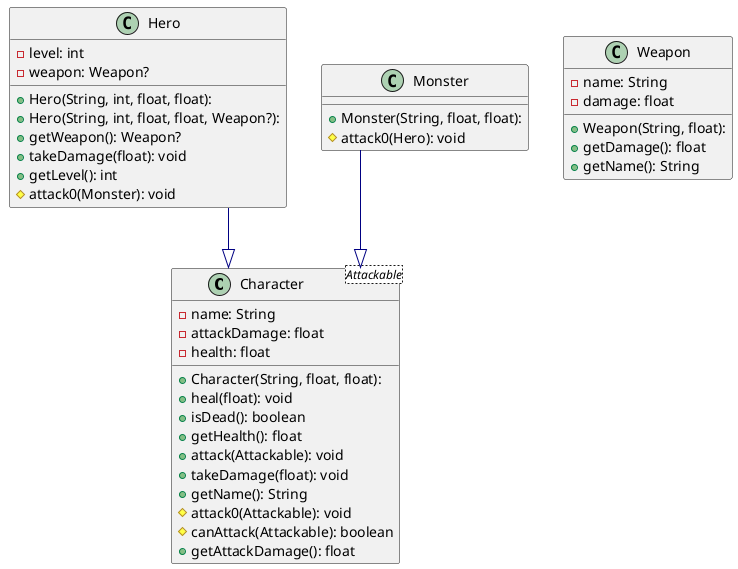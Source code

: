 @startuml

top to bottom direction
skinparam linetype ortho

class Character<Attackable> {
  + Character(String, float, float): 
  - name: String
  - attackDamage: float
  - health: float
  + heal(float): void
  + isDead(): boolean
  + getHealth(): float
  + attack(Attackable): void
  + takeDamage(float): void
  + getName(): String
  # attack0(Attackable): void
  # canAttack(Attackable): boolean
  + getAttackDamage(): float
}
class Hero {
  + Hero(String, int, float, float): 
  + Hero(String, int, float, float, Weapon?): 
  - level: int
  - weapon: Weapon?
  + getWeapon(): Weapon?
  + takeDamage(float): void
  + getLevel(): int
  # attack0(Monster): void
}
class Monster {
  + Monster(String, float, float): 
  # attack0(Hero): void
}
class Weapon {
  + Weapon(String, float): 
  - name: String
  - damage: float
  + getDamage(): float
  + getName(): String
}

Hero       -[#000082,plain]-^  Character 
Monster    -[#000082,plain]-^  Character 
@enduml
